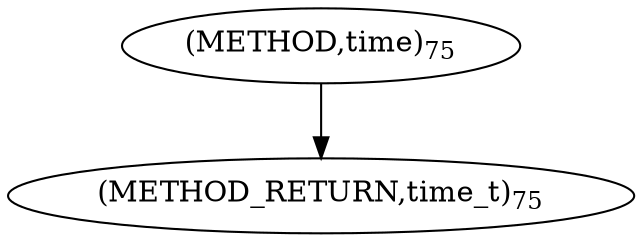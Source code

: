 digraph "time" {  
"7888" [label = <(METHOD,time)<SUB>75</SUB>> ]
"7890" [label = <(METHOD_RETURN,time_t)<SUB>75</SUB>> ]
  "7888" -> "7890" 
}
